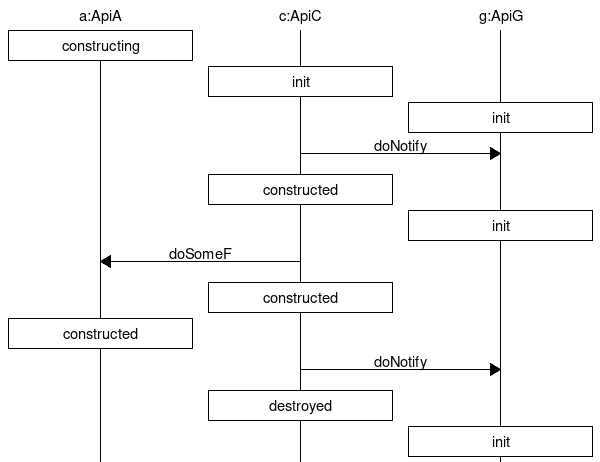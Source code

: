 msc {
    a [label="a:ApiA"],c [label="c:ApiC"],g [label="g:ApiG"];
    a box a  [label="constructing"];
    c box c  [label="init"];
    g box g  [label="init"];
    c=>g [label="doNotify"];
    c box c [label="constructed"];
    g box g [label="init"];
    c=>a [label="doSomeF"];
    c box c [label="constructed"];
    a box a [label="constructed"];
    c=>g [label="doNotify"];
    c box c [label="destroyed"];
    g box g [label="init"];
}
